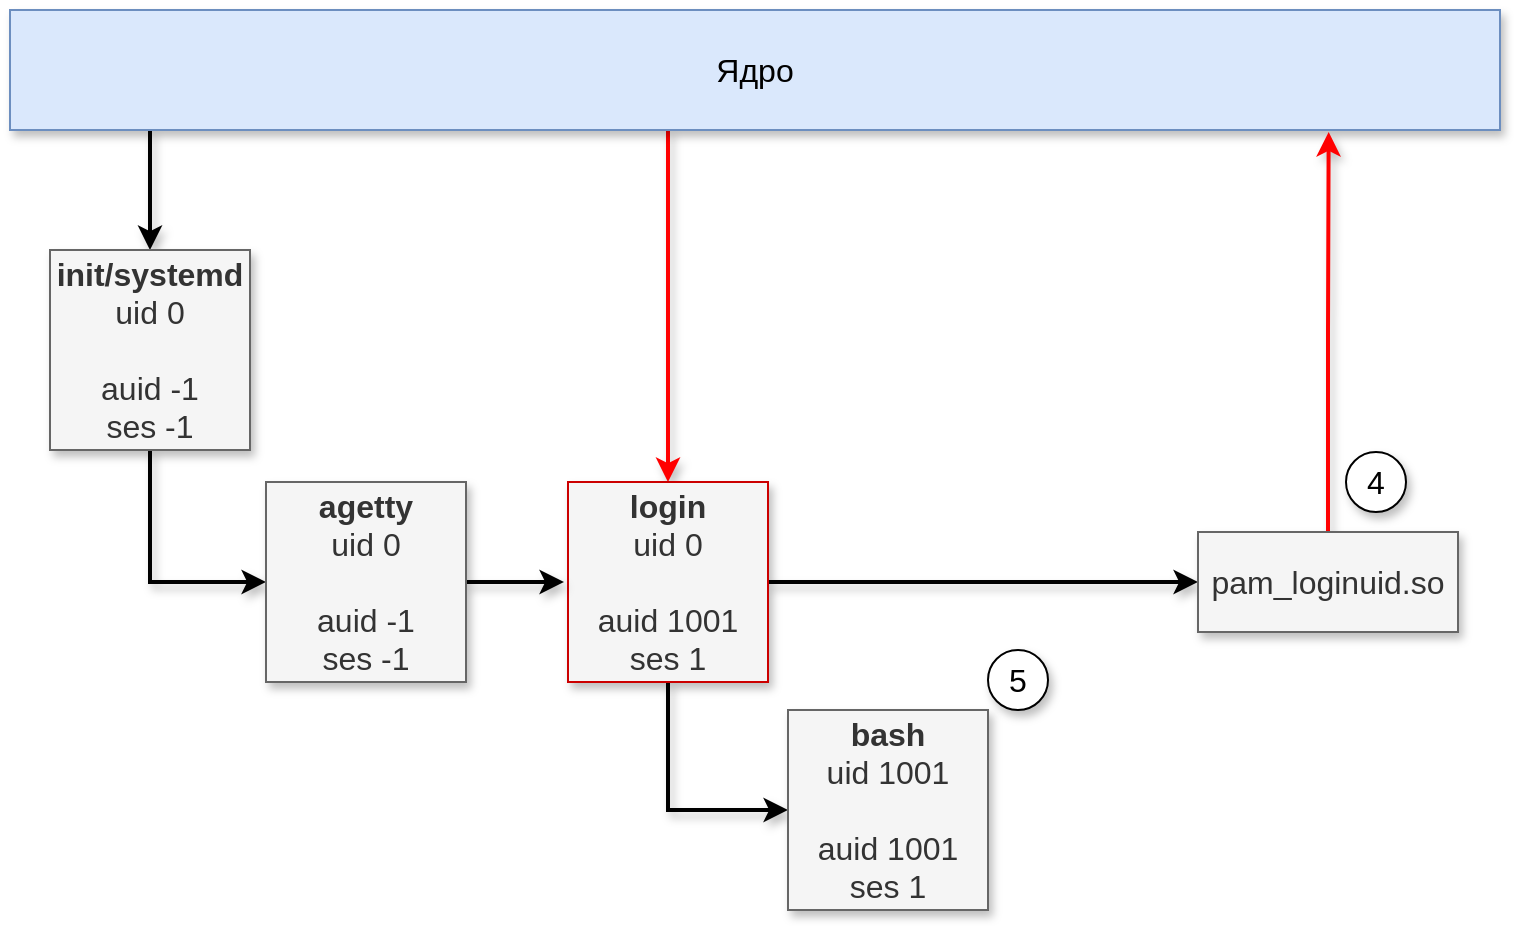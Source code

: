 <mxfile pages="1" version="11.2.4" type="device"><diagram id="WgkJV_4XKsOz-RG3cSF7" name="Page-1"><mxGraphModel dx="1102" dy="1002" grid="1" gridSize="8" guides="1" tooltips="1" connect="1" arrows="1" fold="1" page="1" pageScale="1" pageWidth="850" pageHeight="550" math="0" shadow="0"><root><mxCell id="0"/><mxCell id="1" parent="0"/><mxCell id="le_gsuY4F5VgszSY4-_y-13" style="edgeStyle=orthogonalEdgeStyle;rounded=0;orthogonalLoop=1;jettySize=auto;html=1;shadow=1;strokeWidth=2;" parent="1" source="le_gsuY4F5VgszSY4-_y-1" target="le_gsuY4F5VgszSY4-_y-2" edge="1"><mxGeometry relative="1" as="geometry"><Array as="points"><mxPoint x="122" y="115"/><mxPoint x="122" y="115"/></Array></mxGeometry></mxCell><mxCell id="jGRgg21WNIo6F45XDfJw-2" style="edgeStyle=orthogonalEdgeStyle;rounded=0;orthogonalLoop=1;jettySize=auto;html=1;strokeColor=#FF0000;strokeWidth=2;shadow=1;" parent="1" source="le_gsuY4F5VgszSY4-_y-1" target="X7oEdcL3V0T1vpftFB7z-1" edge="1"><mxGeometry relative="1" as="geometry"><Array as="points"><mxPoint x="381" y="152"/><mxPoint x="381" y="152"/></Array></mxGeometry></mxCell><mxCell id="le_gsuY4F5VgszSY4-_y-1" value="&lt;font style=&quot;font-size: 16px&quot;&gt;Ядро&lt;/font&gt;" style="rounded=0;whiteSpace=wrap;html=1;fillColor=#dae8fc;strokeColor=#6c8ebf;shadow=1;" parent="1" vertex="1"><mxGeometry x="52" y="35" width="745" height="60" as="geometry"/></mxCell><mxCell id="Ziy2P_-8l3HzguC1GHPF-1" style="edgeStyle=orthogonalEdgeStyle;rounded=0;orthogonalLoop=1;jettySize=auto;html=1;entryX=0;entryY=0.5;entryDx=0;entryDy=0;strokeWidth=2;shadow=1;" parent="1" source="le_gsuY4F5VgszSY4-_y-2" target="X7oEdcL3V0T1vpftFB7z-32" edge="1"><mxGeometry relative="1" as="geometry"><Array as="points"><mxPoint x="122" y="321"/></Array></mxGeometry></mxCell><mxCell id="le_gsuY4F5VgszSY4-_y-2" value="&lt;font style=&quot;font-size: 16px&quot;&gt;&lt;b&gt;init/systemd&lt;br&gt;&lt;/b&gt;uid 0&lt;br&gt;&lt;br&gt;auid -1&lt;br&gt;ses -1&lt;br&gt;&lt;/font&gt;" style="whiteSpace=wrap;html=1;aspect=fixed;shadow=1;fillColor=#f5f5f5;strokeColor=#666666;fontColor=#333333;" parent="1" vertex="1"><mxGeometry x="72" y="155" width="100" height="100" as="geometry"/></mxCell><mxCell id="X7oEdcL3V0T1vpftFB7z-6" style="edgeStyle=orthogonalEdgeStyle;rounded=0;orthogonalLoop=1;jettySize=auto;html=1;entryX=0;entryY=0.5;entryDx=0;entryDy=0;strokeWidth=2;shadow=1;" parent="1" source="X7oEdcL3V0T1vpftFB7z-1" target="X7oEdcL3V0T1vpftFB7z-5" edge="1"><mxGeometry relative="1" as="geometry"/></mxCell><mxCell id="ppd3_0IHNbS75Up9Gm-I-1" style="edgeStyle=orthogonalEdgeStyle;rounded=0;orthogonalLoop=1;jettySize=auto;html=1;entryX=0;entryY=0.5;entryDx=0;entryDy=0;strokeWidth=2;shadow=1;" parent="1" source="X7oEdcL3V0T1vpftFB7z-1" target="X7oEdcL3V0T1vpftFB7z-13" edge="1"><mxGeometry relative="1" as="geometry"><Array as="points"><mxPoint x="381" y="435"/></Array></mxGeometry></mxCell><mxCell id="X7oEdcL3V0T1vpftFB7z-1" value="&lt;font style=&quot;font-size: 16px&quot;&gt;&lt;b&gt;login&lt;br&gt;&lt;/b&gt;uid 0&lt;br&gt;&lt;br&gt;auid 1001&lt;br&gt;ses 1&lt;br&gt;&lt;/font&gt;" style="whiteSpace=wrap;html=1;aspect=fixed;shadow=1;fillColor=#f5f5f5;fontColor=#333333;strokeColor=#CC0000;" parent="1" vertex="1"><mxGeometry x="331" y="271" width="100" height="100" as="geometry"/></mxCell><mxCell id="jGRgg21WNIo6F45XDfJw-1" style="edgeStyle=orthogonalEdgeStyle;rounded=0;orthogonalLoop=1;jettySize=auto;html=1;entryX=0.885;entryY=1.017;entryDx=0;entryDy=0;entryPerimeter=0;strokeWidth=2;strokeColor=#FF0000;shadow=1;" parent="1" source="X7oEdcL3V0T1vpftFB7z-5" target="le_gsuY4F5VgszSY4-_y-1" edge="1"><mxGeometry relative="1" as="geometry"/></mxCell><mxCell id="X7oEdcL3V0T1vpftFB7z-5" value="&lt;font style=&quot;font-size: 16px&quot;&gt;pam_loginuid.so&lt;/font&gt;" style="rounded=0;whiteSpace=wrap;html=1;shadow=1;fillColor=#f5f5f5;strokeColor=#666666;fontColor=#333333;" parent="1" vertex="1"><mxGeometry x="646" y="296" width="130" height="50" as="geometry"/></mxCell><mxCell id="X7oEdcL3V0T1vpftFB7z-13" value="&lt;font style=&quot;font-size: 16px&quot;&gt;&lt;b&gt;bash&lt;br&gt;&lt;/b&gt;uid 1001&lt;br&gt;&lt;br&gt;auid 1001&lt;br&gt;ses 1&lt;br&gt;&lt;/font&gt;" style="whiteSpace=wrap;html=1;aspect=fixed;shadow=1;fillColor=#f5f5f5;strokeColor=#666666;fontColor=#333333;" parent="1" vertex="1"><mxGeometry x="441" y="385" width="100" height="100" as="geometry"/></mxCell><mxCell id="X7oEdcL3V0T1vpftFB7z-34" style="edgeStyle=orthogonalEdgeStyle;rounded=0;orthogonalLoop=1;jettySize=auto;html=1;strokeWidth=2;shadow=1;" parent="1" source="X7oEdcL3V0T1vpftFB7z-32" edge="1"><mxGeometry relative="1" as="geometry"><mxPoint x="329" y="321" as="targetPoint"/></mxGeometry></mxCell><mxCell id="X7oEdcL3V0T1vpftFB7z-32" value="&lt;font style=&quot;font-size: 16px&quot;&gt;&lt;b&gt;agetty&lt;br&gt;&lt;/b&gt;uid 0&lt;br&gt;&lt;br&gt;auid -1&lt;br&gt;ses -1&lt;br&gt;&lt;/font&gt;" style="whiteSpace=wrap;html=1;aspect=fixed;shadow=1;fillColor=#f5f5f5;strokeColor=#666666;fontColor=#333333;" parent="1" vertex="1"><mxGeometry x="180" y="271" width="100" height="100" as="geometry"/></mxCell><mxCell id="jGRgg21WNIo6F45XDfJw-3" value="&lt;font style=&quot;font-size: 16px&quot;&gt;4&lt;/font&gt;" style="ellipse;whiteSpace=wrap;html=1;aspect=fixed;shadow=1;" parent="1" vertex="1"><mxGeometry x="720" y="256" width="30" height="30" as="geometry"/></mxCell><mxCell id="jGRgg21WNIo6F45XDfJw-4" value="&lt;font style=&quot;font-size: 16px&quot;&gt;5&lt;/font&gt;" style="ellipse;whiteSpace=wrap;html=1;aspect=fixed;shadow=1;" parent="1" vertex="1"><mxGeometry x="541" y="355" width="30" height="30" as="geometry"/></mxCell></root></mxGraphModel></diagram></mxfile>